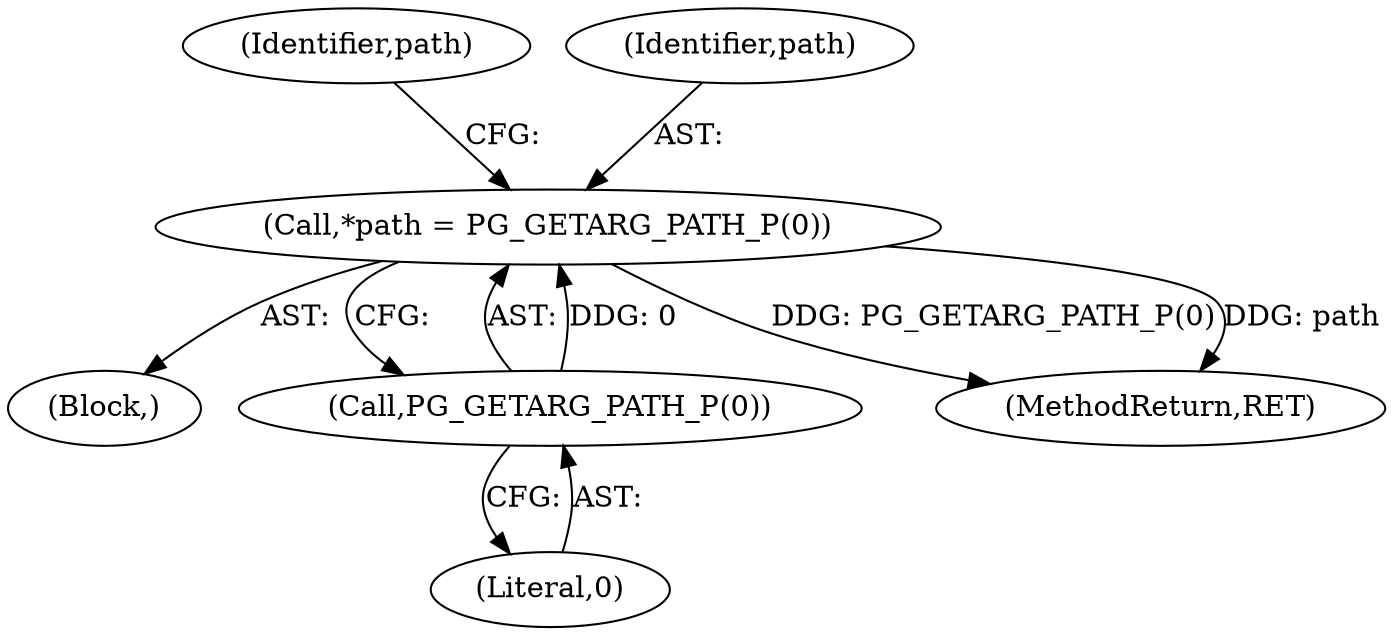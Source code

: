digraph "0_postgres_31400a673325147e1205326008e32135a78b4d8a_13@pointer" {
"1000106" [label="(Call,*path = PG_GETARG_PATH_P(0))"];
"1000108" [label="(Call,PG_GETARG_PATH_P(0))"];
"1000108" [label="(Call,PG_GETARG_PATH_P(0))"];
"1000116" [label="(Identifier,path)"];
"1000104" [label="(Block,)"];
"1000109" [label="(Literal,0)"];
"1000107" [label="(Identifier,path)"];
"1000106" [label="(Call,*path = PG_GETARG_PATH_P(0))"];
"1000205" [label="(MethodReturn,RET)"];
"1000106" -> "1000104"  [label="AST: "];
"1000106" -> "1000108"  [label="CFG: "];
"1000107" -> "1000106"  [label="AST: "];
"1000108" -> "1000106"  [label="AST: "];
"1000116" -> "1000106"  [label="CFG: "];
"1000106" -> "1000205"  [label="DDG: PG_GETARG_PATH_P(0)"];
"1000106" -> "1000205"  [label="DDG: path"];
"1000108" -> "1000106"  [label="DDG: 0"];
"1000108" -> "1000109"  [label="CFG: "];
"1000109" -> "1000108"  [label="AST: "];
}

